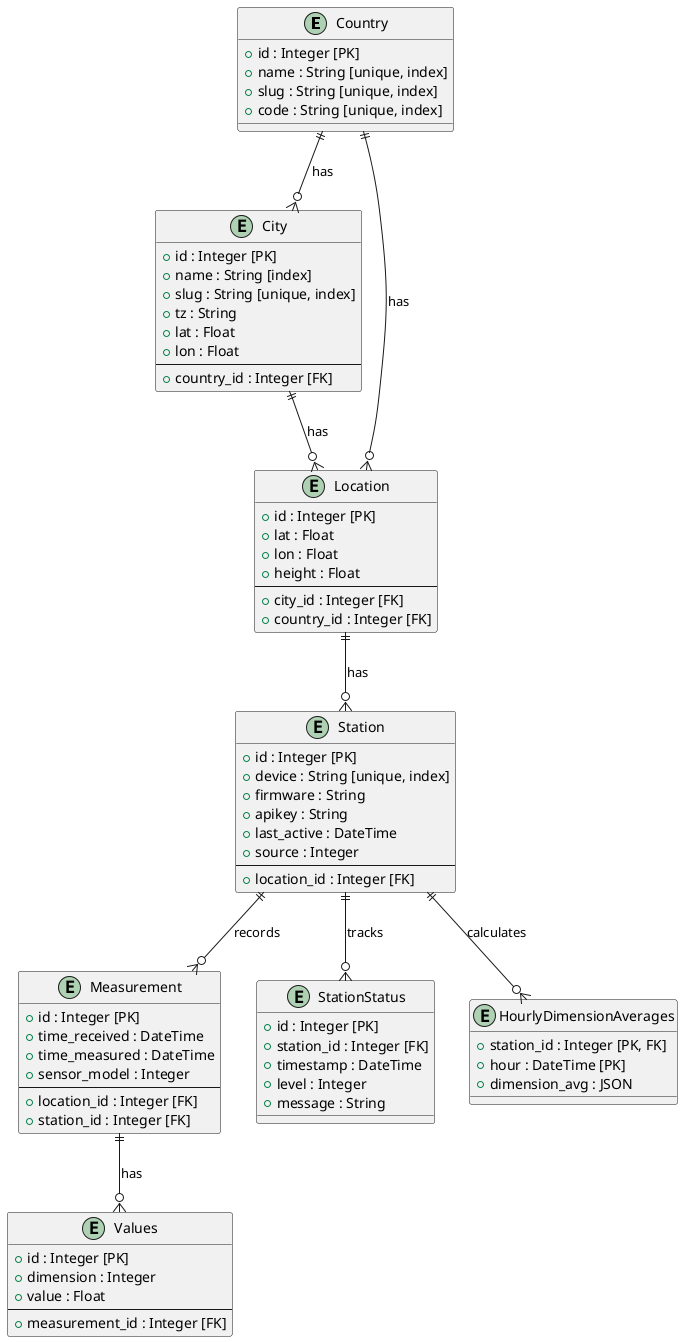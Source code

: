 @startuml
entity "Country" as Country {
    + id : Integer [PK]
    + name : String [unique, index]
    + slug : String [unique, index]
    + code : String [unique, index]
}

entity "City" as City {
    + id : Integer [PK]
    + name : String [index]
    + slug : String [unique, index]
    + tz : String
    + lat : Float
    + lon : Float
    --
    + country_id : Integer [FK]
}

entity "Location" as Location {
    + id : Integer [PK]
    + lat : Float
    + lon : Float
    + height : Float
    --
    + city_id : Integer [FK]
    + country_id : Integer [FK]
}

entity "Station" as Station {
    + id : Integer [PK]
    + device : String [unique, index]
    + firmware : String
    + apikey : String
    + last_active : DateTime
    + source : Integer
    --
    + location_id : Integer [FK]
}

entity "Measurement" as Measurement {
    + id : Integer [PK]
    + time_received : DateTime
    + time_measured : DateTime
    + sensor_model : Integer
    --
    + location_id : Integer [FK]
    + station_id : Integer [FK]
}

entity "Values" as Values {
    + id : Integer [PK]
    + dimension : Integer
    + value : Float
    --
    + measurement_id : Integer [FK]
}

entity "StationStatus" as StationStatus {
    + id : Integer [PK]
    + station_id : Integer [FK]
    + timestamp : DateTime
    + level : Integer
    + message : String
}

entity "HourlyDimensionAverages" as HourlyDimensionAverages {
    + station_id : Integer [PK, FK]
    + hour : DateTime [PK]
    + dimension_avg : JSON
}

Country ||--o{ City : "has"
City ||--o{ Location : "has"
Country ||--o{ Location : "has"
Location ||--o{ Station : "has"
Station ||--o{ Measurement : "records"
Measurement ||--o{ Values : "has"
Station ||--o{ StationStatus : "tracks"
Station ||--o{ HourlyDimensionAverages : "calculates"
@enduml